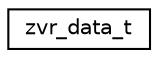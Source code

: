 digraph G
{
  edge [fontname="Helvetica",fontsize="10",labelfontname="Helvetica",labelfontsize="10"];
  node [fontname="Helvetica",fontsize="10",shape=record];
  rankdir="LR";
  Node1 [label="zvr_data_t",height=0.2,width=0.4,color="black", fillcolor="white", style="filled",URL="$structzvr__data__t.html"];
}
